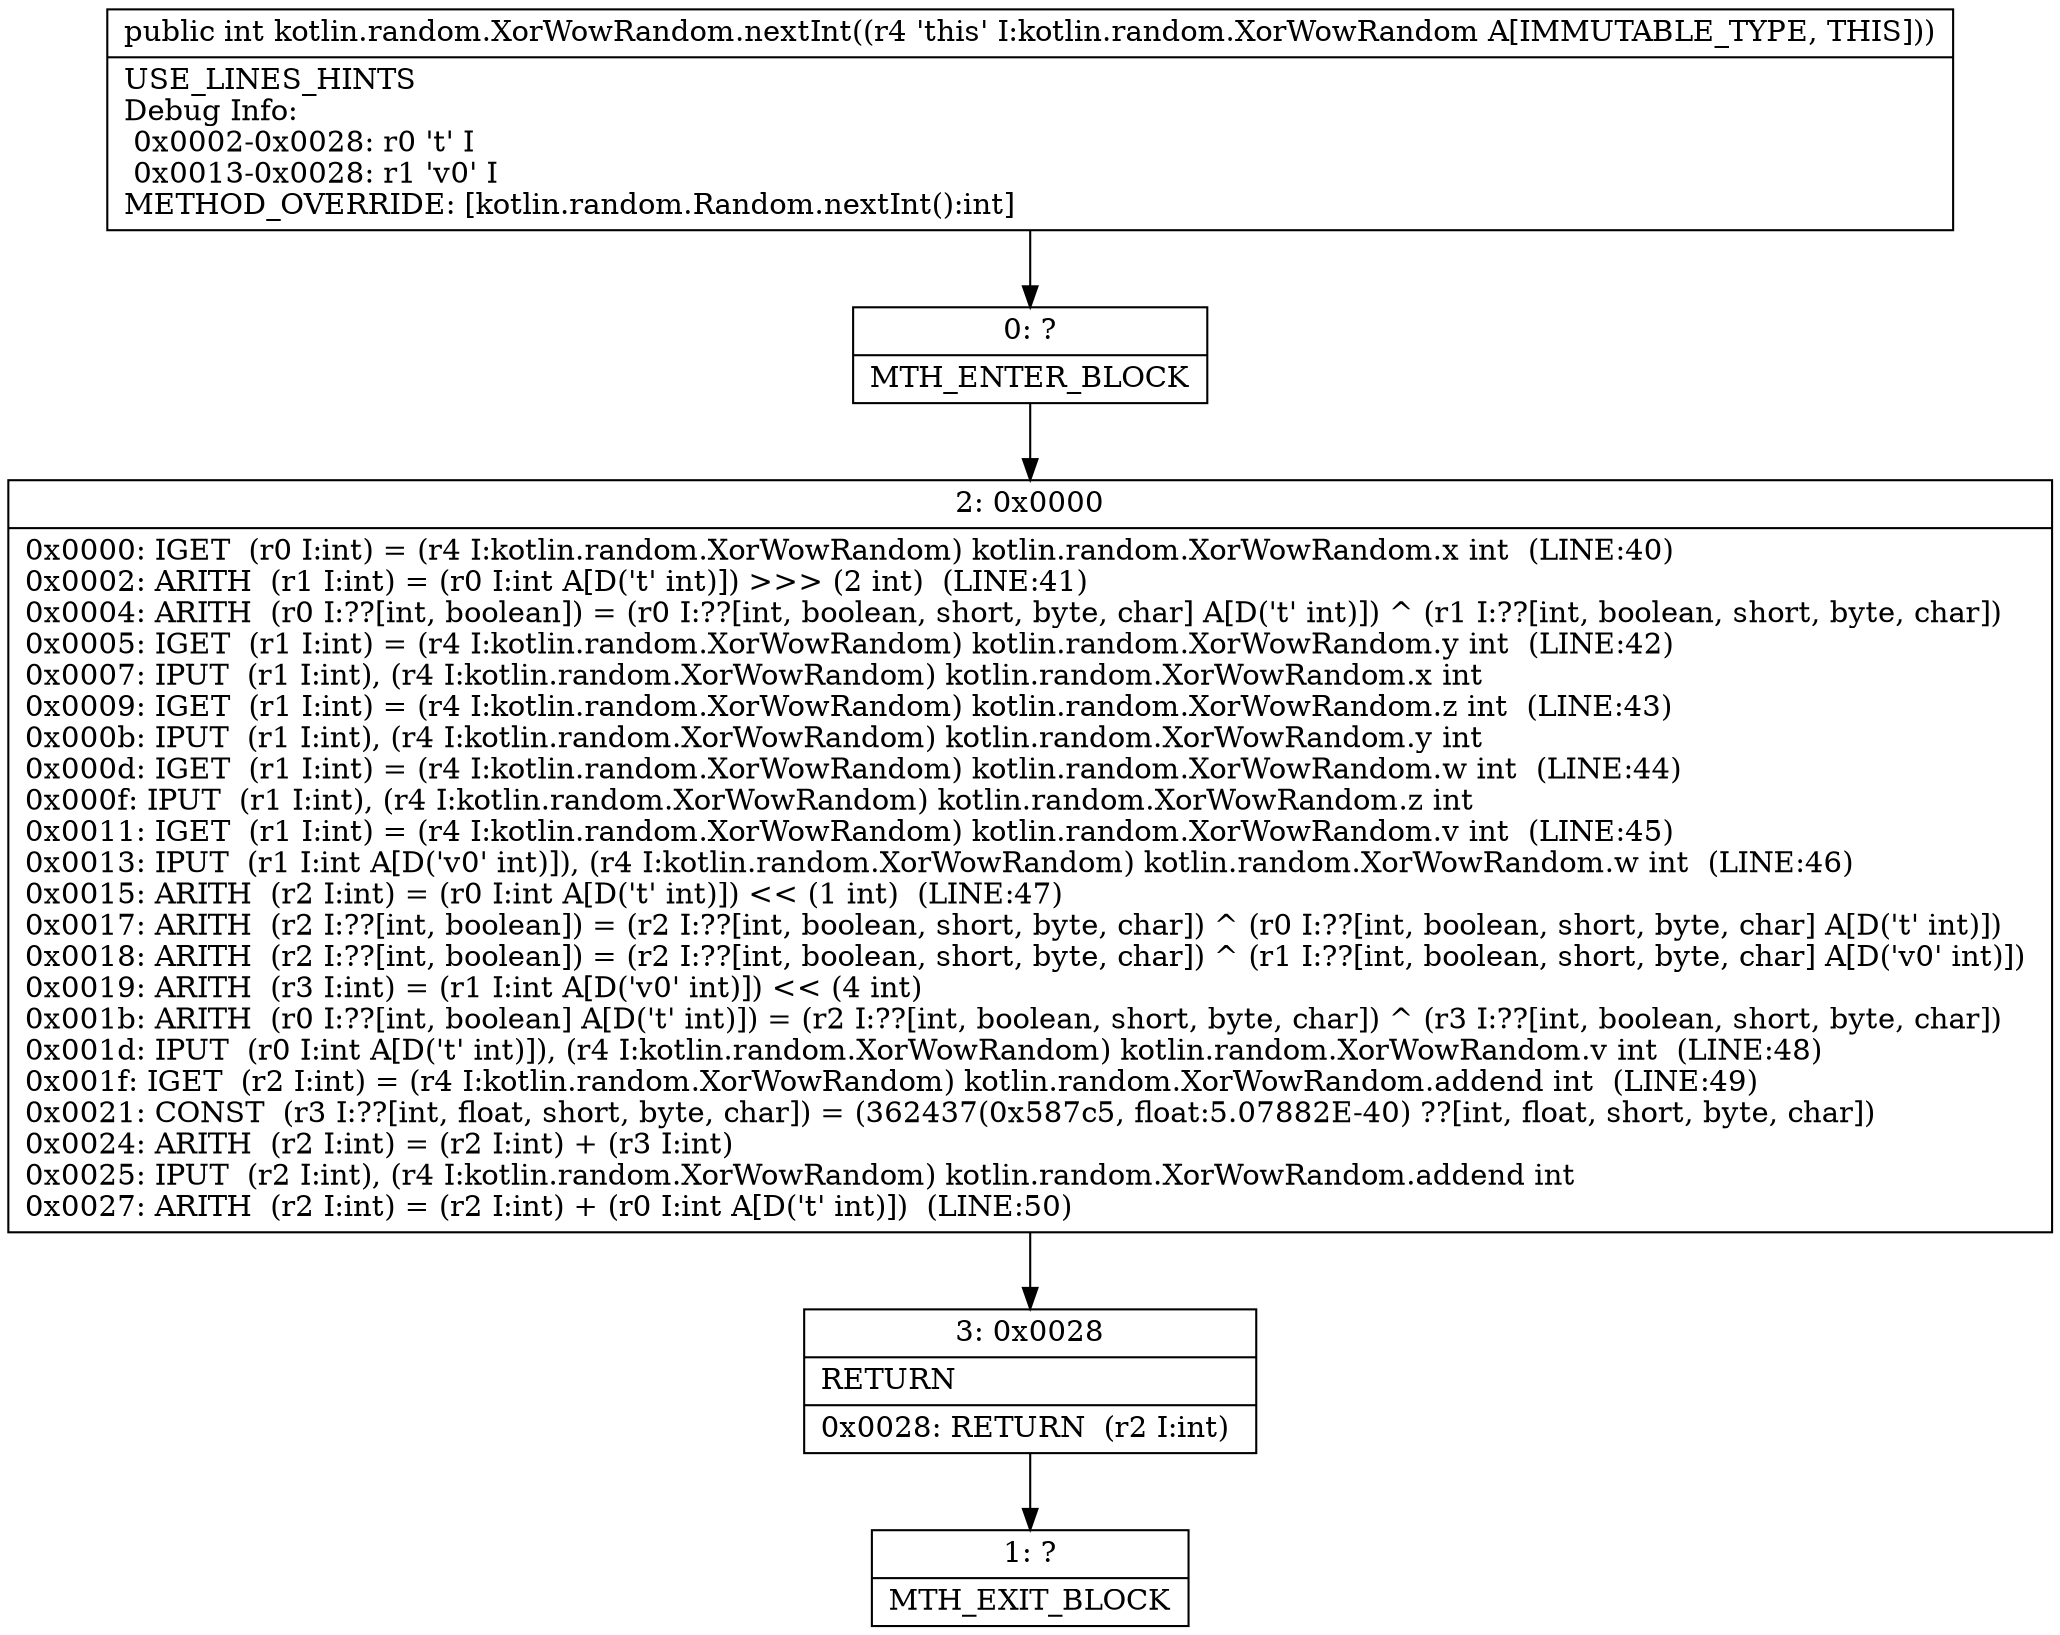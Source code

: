 digraph "CFG forkotlin.random.XorWowRandom.nextInt()I" {
Node_0 [shape=record,label="{0\:\ ?|MTH_ENTER_BLOCK\l}"];
Node_2 [shape=record,label="{2\:\ 0x0000|0x0000: IGET  (r0 I:int) = (r4 I:kotlin.random.XorWowRandom) kotlin.random.XorWowRandom.x int  (LINE:40)\l0x0002: ARITH  (r1 I:int) = (r0 I:int A[D('t' int)]) \>\>\> (2 int)  (LINE:41)\l0x0004: ARITH  (r0 I:??[int, boolean]) = (r0 I:??[int, boolean, short, byte, char] A[D('t' int)]) ^ (r1 I:??[int, boolean, short, byte, char]) \l0x0005: IGET  (r1 I:int) = (r4 I:kotlin.random.XorWowRandom) kotlin.random.XorWowRandom.y int  (LINE:42)\l0x0007: IPUT  (r1 I:int), (r4 I:kotlin.random.XorWowRandom) kotlin.random.XorWowRandom.x int \l0x0009: IGET  (r1 I:int) = (r4 I:kotlin.random.XorWowRandom) kotlin.random.XorWowRandom.z int  (LINE:43)\l0x000b: IPUT  (r1 I:int), (r4 I:kotlin.random.XorWowRandom) kotlin.random.XorWowRandom.y int \l0x000d: IGET  (r1 I:int) = (r4 I:kotlin.random.XorWowRandom) kotlin.random.XorWowRandom.w int  (LINE:44)\l0x000f: IPUT  (r1 I:int), (r4 I:kotlin.random.XorWowRandom) kotlin.random.XorWowRandom.z int \l0x0011: IGET  (r1 I:int) = (r4 I:kotlin.random.XorWowRandom) kotlin.random.XorWowRandom.v int  (LINE:45)\l0x0013: IPUT  (r1 I:int A[D('v0' int)]), (r4 I:kotlin.random.XorWowRandom) kotlin.random.XorWowRandom.w int  (LINE:46)\l0x0015: ARITH  (r2 I:int) = (r0 I:int A[D('t' int)]) \<\< (1 int)  (LINE:47)\l0x0017: ARITH  (r2 I:??[int, boolean]) = (r2 I:??[int, boolean, short, byte, char]) ^ (r0 I:??[int, boolean, short, byte, char] A[D('t' int)]) \l0x0018: ARITH  (r2 I:??[int, boolean]) = (r2 I:??[int, boolean, short, byte, char]) ^ (r1 I:??[int, boolean, short, byte, char] A[D('v0' int)]) \l0x0019: ARITH  (r3 I:int) = (r1 I:int A[D('v0' int)]) \<\< (4 int) \l0x001b: ARITH  (r0 I:??[int, boolean] A[D('t' int)]) = (r2 I:??[int, boolean, short, byte, char]) ^ (r3 I:??[int, boolean, short, byte, char]) \l0x001d: IPUT  (r0 I:int A[D('t' int)]), (r4 I:kotlin.random.XorWowRandom) kotlin.random.XorWowRandom.v int  (LINE:48)\l0x001f: IGET  (r2 I:int) = (r4 I:kotlin.random.XorWowRandom) kotlin.random.XorWowRandom.addend int  (LINE:49)\l0x0021: CONST  (r3 I:??[int, float, short, byte, char]) = (362437(0x587c5, float:5.07882E\-40) ??[int, float, short, byte, char]) \l0x0024: ARITH  (r2 I:int) = (r2 I:int) + (r3 I:int) \l0x0025: IPUT  (r2 I:int), (r4 I:kotlin.random.XorWowRandom) kotlin.random.XorWowRandom.addend int \l0x0027: ARITH  (r2 I:int) = (r2 I:int) + (r0 I:int A[D('t' int)])  (LINE:50)\l}"];
Node_3 [shape=record,label="{3\:\ 0x0028|RETURN\l|0x0028: RETURN  (r2 I:int) \l}"];
Node_1 [shape=record,label="{1\:\ ?|MTH_EXIT_BLOCK\l}"];
MethodNode[shape=record,label="{public int kotlin.random.XorWowRandom.nextInt((r4 'this' I:kotlin.random.XorWowRandom A[IMMUTABLE_TYPE, THIS]))  | USE_LINES_HINTS\lDebug Info:\l  0x0002\-0x0028: r0 't' I\l  0x0013\-0x0028: r1 'v0' I\lMETHOD_OVERRIDE: [kotlin.random.Random.nextInt():int]\l}"];
MethodNode -> Node_0;Node_0 -> Node_2;
Node_2 -> Node_3;
Node_3 -> Node_1;
}

